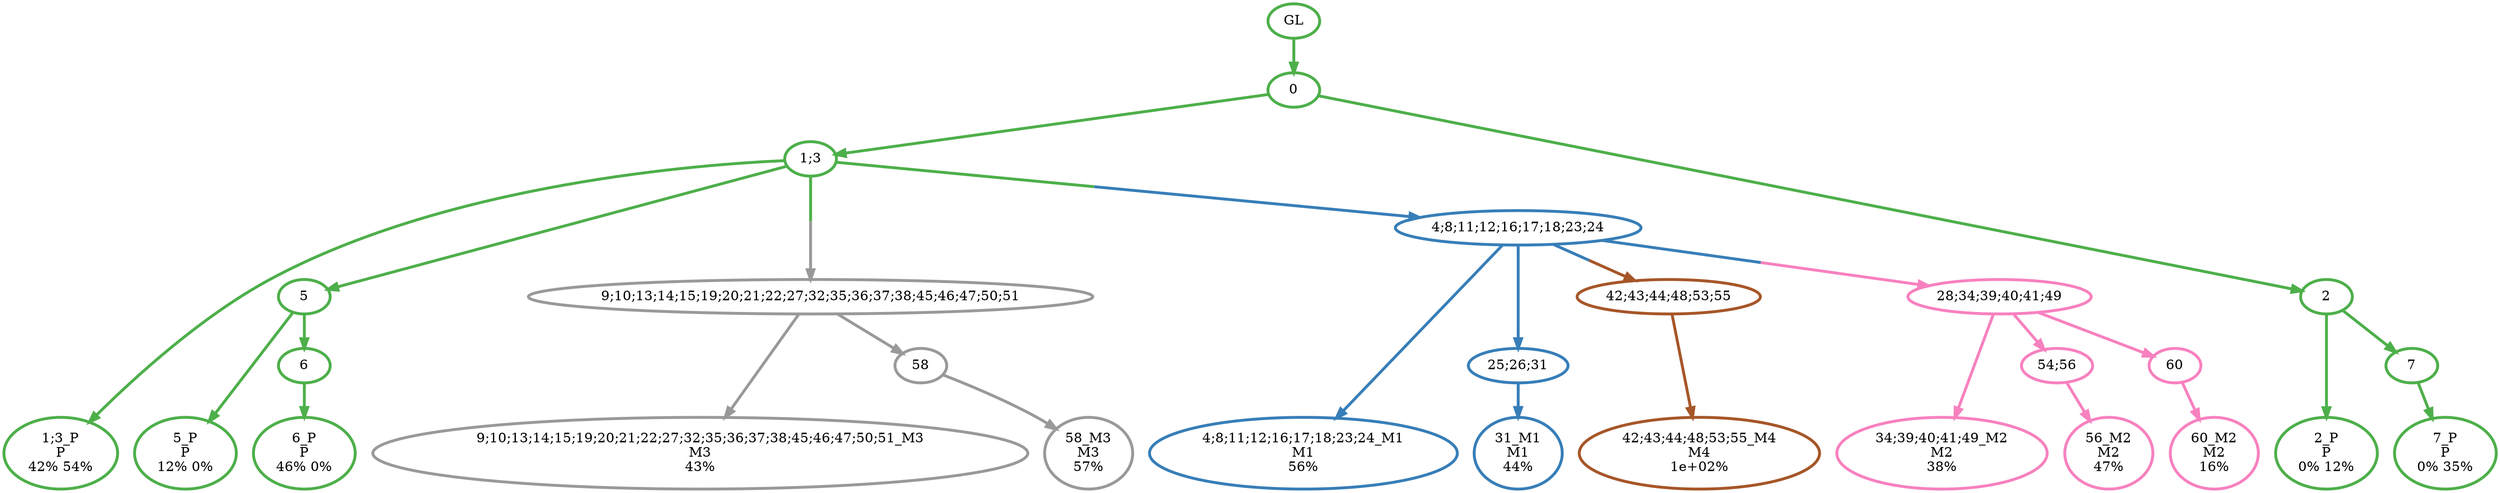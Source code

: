 digraph T {
	{
		rank=same
		24 [penwidth=3,colorscheme=set19,color=3,label="1;3_P\nP\n42% 54%"]
		22 [penwidth=3,colorscheme=set19,color=3,label="5_P\nP\n12% 0%"]
		20 [penwidth=3,colorscheme=set19,color=3,label="6_P\nP\n46% 0%"]
		18 [penwidth=3,colorscheme=set19,color=3,label="2_P\nP\n0% 12%"]
		16 [penwidth=3,colorscheme=set19,color=3,label="7_P\nP\n0% 35%"]
		15 [penwidth=3,colorscheme=set19,color=2,label="4;8;11;12;16;17;18;23;24_M1\nM1\n56%"]
		13 [penwidth=3,colorscheme=set19,color=2,label="31_M1\nM1\n44%"]
		12 [penwidth=3,colorscheme=set19,color=8,label="34;39;40;41;49_M2\nM2\n38%"]
		10 [penwidth=3,colorscheme=set19,color=8,label="56_M2\nM2\n47%"]
		8 [penwidth=3,colorscheme=set19,color=8,label="60_M2\nM2\n16%"]
		7 [penwidth=3,colorscheme=set19,color=9,label="9;10;13;14;15;19;20;21;22;27;32;35;36;37;38;45;46;47;50;51_M3\nM3\n43%"]
		5 [penwidth=3,colorscheme=set19,color=9,label="58_M3\nM3\n57%"]
		4 [penwidth=3,colorscheme=set19,color=7,label="42;43;44;48;53;55_M4\nM4\n1e+02%"]
	}
	27 [penwidth=3,colorscheme=set19,color=3,label="GL"]
	26 [penwidth=3,colorscheme=set19,color=3,label="0"]
	25 [penwidth=3,colorscheme=set19,color=3,label="1;3"]
	23 [penwidth=3,colorscheme=set19,color=3,label="5"]
	21 [penwidth=3,colorscheme=set19,color=3,label="6"]
	19 [penwidth=3,colorscheme=set19,color=3,label="2"]
	17 [penwidth=3,colorscheme=set19,color=3,label="7"]
	14 [penwidth=3,colorscheme=set19,color=2,label="25;26;31"]
	11 [penwidth=3,colorscheme=set19,color=8,label="54;56"]
	9 [penwidth=3,colorscheme=set19,color=8,label="60"]
	6 [penwidth=3,colorscheme=set19,color=9,label="58"]
	3 [penwidth=3,colorscheme=set19,color=7,label="42;43;44;48;53;55"]
	2 [penwidth=3,colorscheme=set19,color=8,label="28;34;39;40;41;49"]
	1 [penwidth=3,colorscheme=set19,color=9,label="9;10;13;14;15;19;20;21;22;27;32;35;36;37;38;45;46;47;50;51"]
	0 [penwidth=3,colorscheme=set19,color=2,label="4;8;11;12;16;17;18;23;24"]
	27 -> 26 [penwidth=3,colorscheme=set19,color=3]
	26 -> 25 [penwidth=3,colorscheme=set19,color=3]
	26 -> 19 [penwidth=3,colorscheme=set19,color=3]
	25 -> 24 [penwidth=3,colorscheme=set19,color=3]
	25 -> 23 [penwidth=3,colorscheme=set19,color=3]
	25 -> 1 [penwidth=3,colorscheme=set19,color="3;0.5:9"]
	25 -> 0 [penwidth=3,colorscheme=set19,color="3;0.5:2"]
	23 -> 22 [penwidth=3,colorscheme=set19,color=3]
	23 -> 21 [penwidth=3,colorscheme=set19,color=3]
	21 -> 20 [penwidth=3,colorscheme=set19,color=3]
	19 -> 18 [penwidth=3,colorscheme=set19,color=3]
	19 -> 17 [penwidth=3,colorscheme=set19,color=3]
	17 -> 16 [penwidth=3,colorscheme=set19,color=3]
	14 -> 13 [penwidth=3,colorscheme=set19,color=2]
	11 -> 10 [penwidth=3,colorscheme=set19,color=8]
	9 -> 8 [penwidth=3,colorscheme=set19,color=8]
	6 -> 5 [penwidth=3,colorscheme=set19,color=9]
	3 -> 4 [penwidth=3,colorscheme=set19,color=7]
	2 -> 12 [penwidth=3,colorscheme=set19,color=8]
	2 -> 11 [penwidth=3,colorscheme=set19,color=8]
	2 -> 9 [penwidth=3,colorscheme=set19,color=8]
	1 -> 7 [penwidth=3,colorscheme=set19,color=9]
	1 -> 6 [penwidth=3,colorscheme=set19,color=9]
	0 -> 15 [penwidth=3,colorscheme=set19,color=2]
	0 -> 14 [penwidth=3,colorscheme=set19,color=2]
	0 -> 3 [penwidth=3,colorscheme=set19,color="2;0.5:7"]
	0 -> 2 [penwidth=3,colorscheme=set19,color="2;0.5:8"]
}

